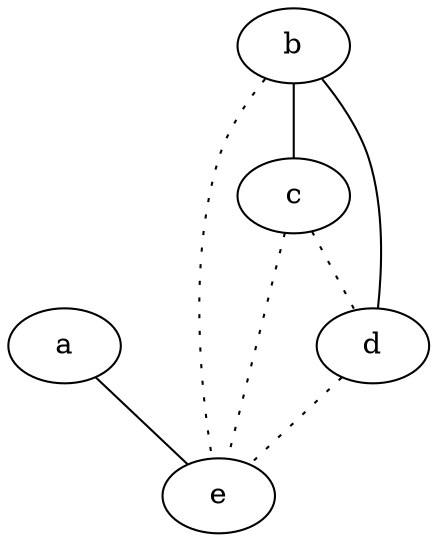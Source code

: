 graph {
a -- e;
b -- c;
b -- d;
b -- e [style=dotted];
c -- d [style=dotted];
c -- e [style=dotted];
d -- e [style=dotted];
}
